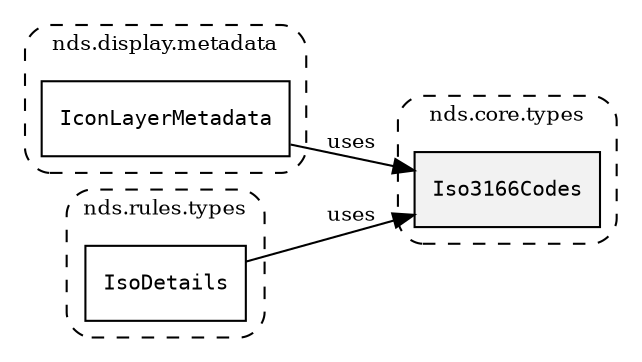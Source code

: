 /**
 * This dot file creates symbol collaboration diagram for Iso3166Codes.
 */
digraph ZSERIO
{
    node [shape=box, fontsize=10];
    rankdir="LR";
    fontsize=10;
    tooltip="Iso3166Codes collaboration diagram";

    subgraph "cluster_nds.core.types"
    {
        style="dashed, rounded";
        label="nds.core.types";
        tooltip="Package nds.core.types";
        href="../../../content/packages/nds.core.types.html#Package-nds-core-types";
        target="_parent";

        "Iso3166Codes" [style="filled", fillcolor="#0000000D", target="_parent", label=<<font face="monospace"><table align="center" border="0" cellspacing="0" cellpadding="0"><tr><td href="../../../content/packages/nds.core.types.html#Structure-Iso3166Codes" title="Structure defined in nds.core.types">Iso3166Codes</td></tr></table></font>>];
    }

    subgraph "cluster_nds.display.metadata"
    {
        style="dashed, rounded";
        label="nds.display.metadata";
        tooltip="Package nds.display.metadata";
        href="../../../content/packages/nds.display.metadata.html#Package-nds-display-metadata";
        target="_parent";

        "IconLayerMetadata" [target="_parent", label=<<font face="monospace"><table align="center" border="0" cellspacing="0" cellpadding="0"><tr><td href="../../../content/packages/nds.display.metadata.html#Structure-IconLayerMetadata" title="Structure defined in nds.display.metadata">IconLayerMetadata</td></tr></table></font>>];
    }

    subgraph "cluster_nds.rules.types"
    {
        style="dashed, rounded";
        label="nds.rules.types";
        tooltip="Package nds.rules.types";
        href="../../../content/packages/nds.rules.types.html#Package-nds-rules-types";
        target="_parent";

        "IsoDetails" [target="_parent", label=<<font face="monospace"><table align="center" border="0" cellspacing="0" cellpadding="0"><tr><td href="../../../content/packages/nds.rules.types.html#Subtype-IsoDetails" title="Subtype defined in nds.rules.types">IsoDetails</td></tr></table></font>>];
    }

    "IconLayerMetadata" -> "Iso3166Codes" [label="uses", fontsize=10];
    "IsoDetails" -> "Iso3166Codes" [label="uses", fontsize=10];
}
